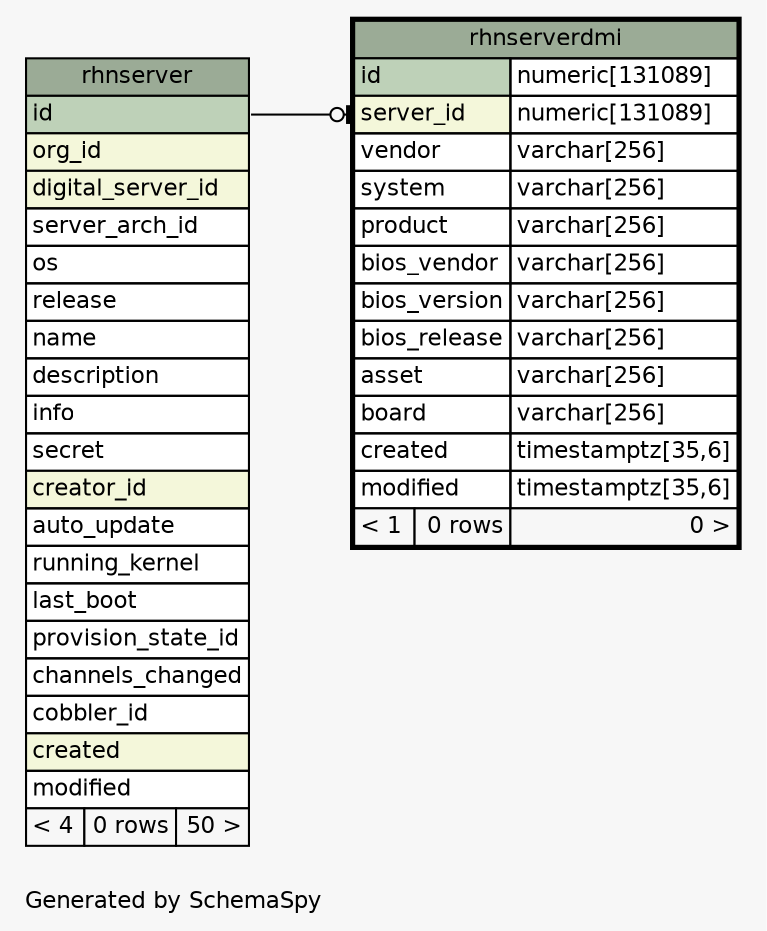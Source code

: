 // dot 2.26.0 on Linux 2.6.32-504.el6.x86_64
// SchemaSpy rev 590
digraph "oneDegreeRelationshipsDiagram" {
  graph [
    rankdir="RL"
    bgcolor="#f7f7f7"
    label="\nGenerated by SchemaSpy"
    labeljust="l"
    nodesep="0.18"
    ranksep="0.46"
    fontname="Helvetica"
    fontsize="11"
  ];
  node [
    fontname="Helvetica"
    fontsize="11"
    shape="plaintext"
  ];
  edge [
    arrowsize="0.8"
  ];
  "rhnserverdmi":"server_id":w -> "rhnserver":"id":e [arrowhead=none dir=back arrowtail=teeodot];
  "rhnserver" [
    label=<
    <TABLE BORDER="0" CELLBORDER="1" CELLSPACING="0" BGCOLOR="#ffffff">
      <TR><TD COLSPAN="3" BGCOLOR="#9bab96" ALIGN="CENTER">rhnserver</TD></TR>
      <TR><TD PORT="id" COLSPAN="3" BGCOLOR="#bed1b8" ALIGN="LEFT">id</TD></TR>
      <TR><TD PORT="org_id" COLSPAN="3" BGCOLOR="#f4f7da" ALIGN="LEFT">org_id</TD></TR>
      <TR><TD PORT="digital_server_id" COLSPAN="3" BGCOLOR="#f4f7da" ALIGN="LEFT">digital_server_id</TD></TR>
      <TR><TD PORT="server_arch_id" COLSPAN="3" ALIGN="LEFT">server_arch_id</TD></TR>
      <TR><TD PORT="os" COLSPAN="3" ALIGN="LEFT">os</TD></TR>
      <TR><TD PORT="release" COLSPAN="3" ALIGN="LEFT">release</TD></TR>
      <TR><TD PORT="name" COLSPAN="3" ALIGN="LEFT">name</TD></TR>
      <TR><TD PORT="description" COLSPAN="3" ALIGN="LEFT">description</TD></TR>
      <TR><TD PORT="info" COLSPAN="3" ALIGN="LEFT">info</TD></TR>
      <TR><TD PORT="secret" COLSPAN="3" ALIGN="LEFT">secret</TD></TR>
      <TR><TD PORT="creator_id" COLSPAN="3" BGCOLOR="#f4f7da" ALIGN="LEFT">creator_id</TD></TR>
      <TR><TD PORT="auto_update" COLSPAN="3" ALIGN="LEFT">auto_update</TD></TR>
      <TR><TD PORT="running_kernel" COLSPAN="3" ALIGN="LEFT">running_kernel</TD></TR>
      <TR><TD PORT="last_boot" COLSPAN="3" ALIGN="LEFT">last_boot</TD></TR>
      <TR><TD PORT="provision_state_id" COLSPAN="3" ALIGN="LEFT">provision_state_id</TD></TR>
      <TR><TD PORT="channels_changed" COLSPAN="3" ALIGN="LEFT">channels_changed</TD></TR>
      <TR><TD PORT="cobbler_id" COLSPAN="3" ALIGN="LEFT">cobbler_id</TD></TR>
      <TR><TD PORT="created" COLSPAN="3" BGCOLOR="#f4f7da" ALIGN="LEFT">created</TD></TR>
      <TR><TD PORT="modified" COLSPAN="3" ALIGN="LEFT">modified</TD></TR>
      <TR><TD ALIGN="LEFT" BGCOLOR="#f7f7f7">&lt; 4</TD><TD ALIGN="RIGHT" BGCOLOR="#f7f7f7">0 rows</TD><TD ALIGN="RIGHT" BGCOLOR="#f7f7f7">50 &gt;</TD></TR>
    </TABLE>>
    URL="rhnserver.html"
    tooltip="rhnserver"
  ];
  "rhnserverdmi" [
    label=<
    <TABLE BORDER="2" CELLBORDER="1" CELLSPACING="0" BGCOLOR="#ffffff">
      <TR><TD COLSPAN="3" BGCOLOR="#9bab96" ALIGN="CENTER">rhnserverdmi</TD></TR>
      <TR><TD PORT="id" COLSPAN="2" BGCOLOR="#bed1b8" ALIGN="LEFT">id</TD><TD PORT="id.type" ALIGN="LEFT">numeric[131089]</TD></TR>
      <TR><TD PORT="server_id" COLSPAN="2" BGCOLOR="#f4f7da" ALIGN="LEFT">server_id</TD><TD PORT="server_id.type" ALIGN="LEFT">numeric[131089]</TD></TR>
      <TR><TD PORT="vendor" COLSPAN="2" ALIGN="LEFT">vendor</TD><TD PORT="vendor.type" ALIGN="LEFT">varchar[256]</TD></TR>
      <TR><TD PORT="system" COLSPAN="2" ALIGN="LEFT">system</TD><TD PORT="system.type" ALIGN="LEFT">varchar[256]</TD></TR>
      <TR><TD PORT="product" COLSPAN="2" ALIGN="LEFT">product</TD><TD PORT="product.type" ALIGN="LEFT">varchar[256]</TD></TR>
      <TR><TD PORT="bios_vendor" COLSPAN="2" ALIGN="LEFT">bios_vendor</TD><TD PORT="bios_vendor.type" ALIGN="LEFT">varchar[256]</TD></TR>
      <TR><TD PORT="bios_version" COLSPAN="2" ALIGN="LEFT">bios_version</TD><TD PORT="bios_version.type" ALIGN="LEFT">varchar[256]</TD></TR>
      <TR><TD PORT="bios_release" COLSPAN="2" ALIGN="LEFT">bios_release</TD><TD PORT="bios_release.type" ALIGN="LEFT">varchar[256]</TD></TR>
      <TR><TD PORT="asset" COLSPAN="2" ALIGN="LEFT">asset</TD><TD PORT="asset.type" ALIGN="LEFT">varchar[256]</TD></TR>
      <TR><TD PORT="board" COLSPAN="2" ALIGN="LEFT">board</TD><TD PORT="board.type" ALIGN="LEFT">varchar[256]</TD></TR>
      <TR><TD PORT="created" COLSPAN="2" ALIGN="LEFT">created</TD><TD PORT="created.type" ALIGN="LEFT">timestamptz[35,6]</TD></TR>
      <TR><TD PORT="modified" COLSPAN="2" ALIGN="LEFT">modified</TD><TD PORT="modified.type" ALIGN="LEFT">timestamptz[35,6]</TD></TR>
      <TR><TD ALIGN="LEFT" BGCOLOR="#f7f7f7">&lt; 1</TD><TD ALIGN="RIGHT" BGCOLOR="#f7f7f7">0 rows</TD><TD ALIGN="RIGHT" BGCOLOR="#f7f7f7">0 &gt;</TD></TR>
    </TABLE>>
    URL="rhnserverdmi.html"
    tooltip="rhnserverdmi"
  ];
}

